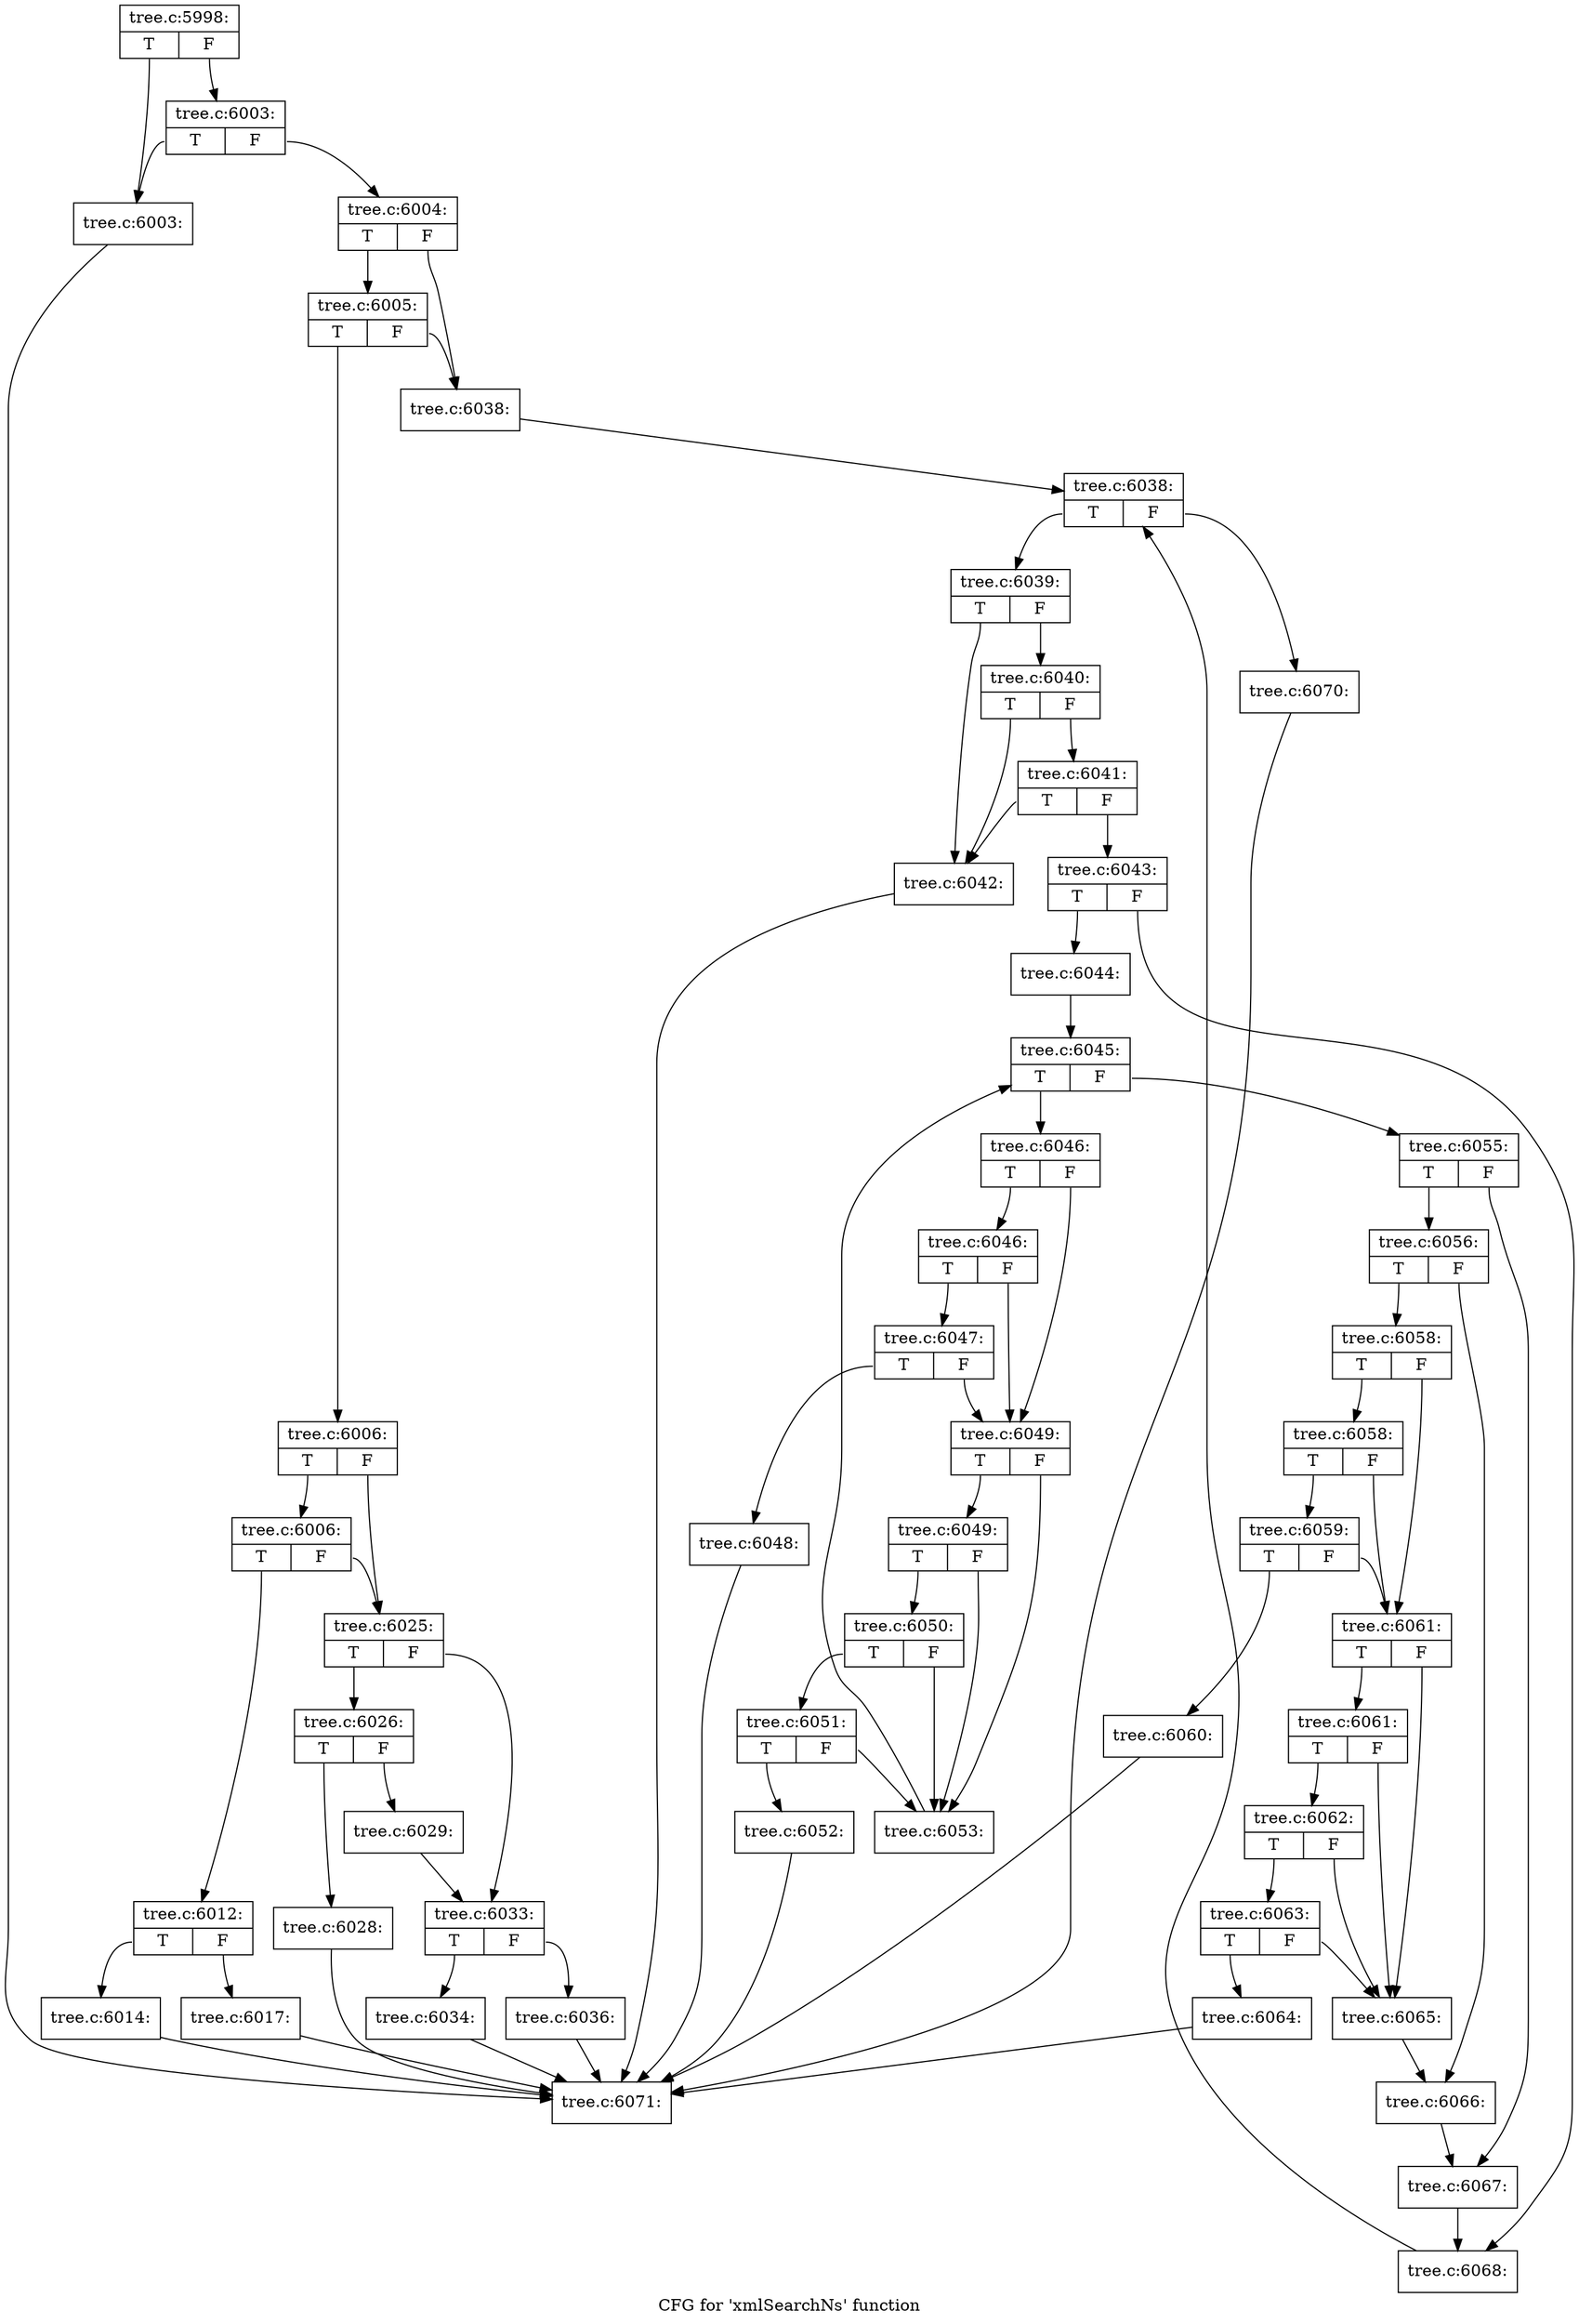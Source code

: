 digraph "CFG for 'xmlSearchNs' function" {
	label="CFG for 'xmlSearchNs' function";

	Node0x43bc1e0 [shape=record,label="{tree.c:5998:|{<s0>T|<s1>F}}"];
	Node0x43bc1e0:s0 -> Node0x43bd480;
	Node0x43bc1e0:s1 -> Node0x43bd520;
	Node0x43bd520 [shape=record,label="{tree.c:6003:|{<s0>T|<s1>F}}"];
	Node0x43bd520:s0 -> Node0x43bd480;
	Node0x43bd520:s1 -> Node0x43bd4d0;
	Node0x43bd480 [shape=record,label="{tree.c:6003:}"];
	Node0x43bd480 -> Node0x43bc510;
	Node0x43bd4d0 [shape=record,label="{tree.c:6004:|{<s0>T|<s1>F}}"];
	Node0x43bd4d0:s0 -> Node0x43bddb0;
	Node0x43bd4d0:s1 -> Node0x43bdd60;
	Node0x43bddb0 [shape=record,label="{tree.c:6005:|{<s0>T|<s1>F}}"];
	Node0x43bddb0:s0 -> Node0x43bdd10;
	Node0x43bddb0:s1 -> Node0x43bdd60;
	Node0x43bdd10 [shape=record,label="{tree.c:6006:|{<s0>T|<s1>F}}"];
	Node0x43bdd10:s0 -> Node0x45e15f0;
	Node0x43bdd10:s1 -> Node0x45e15a0;
	Node0x45e15f0 [shape=record,label="{tree.c:6006:|{<s0>T|<s1>F}}"];
	Node0x45e15f0:s0 -> Node0x45e1550;
	Node0x45e15f0:s1 -> Node0x45e15a0;
	Node0x45e1550 [shape=record,label="{tree.c:6012:|{<s0>T|<s1>F}}"];
	Node0x45e1550:s0 -> Node0x45e1f70;
	Node0x45e1550:s1 -> Node0x45e1fc0;
	Node0x45e1f70 [shape=record,label="{tree.c:6014:}"];
	Node0x45e1f70 -> Node0x43bc510;
	Node0x45e1fc0 [shape=record,label="{tree.c:6017:}"];
	Node0x45e1fc0 -> Node0x43bc510;
	Node0x45e15a0 [shape=record,label="{tree.c:6025:|{<s0>T|<s1>F}}"];
	Node0x45e15a0:s0 -> Node0x45e3b30;
	Node0x45e15a0:s1 -> Node0x45e3b80;
	Node0x45e3b30 [shape=record,label="{tree.c:6026:|{<s0>T|<s1>F}}"];
	Node0x45e3b30:s0 -> Node0x45e4180;
	Node0x45e3b30:s1 -> Node0x45e41d0;
	Node0x45e4180 [shape=record,label="{tree.c:6028:}"];
	Node0x45e4180 -> Node0x43bc510;
	Node0x45e41d0 [shape=record,label="{tree.c:6029:}"];
	Node0x45e41d0 -> Node0x45e3b80;
	Node0x45e3b80 [shape=record,label="{tree.c:6033:|{<s0>T|<s1>F}}"];
	Node0x45e3b80:s0 -> Node0x45e4720;
	Node0x45e3b80:s1 -> Node0x45e47c0;
	Node0x45e4720 [shape=record,label="{tree.c:6034:}"];
	Node0x45e4720 -> Node0x43bc510;
	Node0x45e47c0 [shape=record,label="{tree.c:6036:}"];
	Node0x45e47c0 -> Node0x43bc510;
	Node0x43bdd60 [shape=record,label="{tree.c:6038:}"];
	Node0x43bdd60 -> Node0x45e4770;
	Node0x45e4770 [shape=record,label="{tree.c:6038:|{<s0>T|<s1>F}}"];
	Node0x45e4770:s0 -> Node0x45e5ca0;
	Node0x45e4770:s1 -> Node0x45e54b0;
	Node0x45e5ca0 [shape=record,label="{tree.c:6039:|{<s0>T|<s1>F}}"];
	Node0x45e5ca0:s0 -> Node0x45e5d80;
	Node0x45e5ca0:s1 -> Node0x45e5e70;
	Node0x45e5e70 [shape=record,label="{tree.c:6040:|{<s0>T|<s1>F}}"];
	Node0x45e5e70:s0 -> Node0x45e5d80;
	Node0x45e5e70:s1 -> Node0x45e5e20;
	Node0x45e5e20 [shape=record,label="{tree.c:6041:|{<s0>T|<s1>F}}"];
	Node0x45e5e20:s0 -> Node0x45e5d80;
	Node0x45e5e20:s1 -> Node0x45e5dd0;
	Node0x45e5d80 [shape=record,label="{tree.c:6042:}"];
	Node0x45e5d80 -> Node0x43bc510;
	Node0x45e5dd0 [shape=record,label="{tree.c:6043:|{<s0>T|<s1>F}}"];
	Node0x45e5dd0:s0 -> Node0x45e69a0;
	Node0x45e5dd0:s1 -> Node0x45e69f0;
	Node0x45e69a0 [shape=record,label="{tree.c:6044:}"];
	Node0x45e69a0 -> Node0x45e7070;
	Node0x45e7070 [shape=record,label="{tree.c:6045:|{<s0>T|<s1>F}}"];
	Node0x45e7070:s0 -> Node0x45e7420;
	Node0x45e7070:s1 -> Node0x45e7250;
	Node0x45e7420 [shape=record,label="{tree.c:6046:|{<s0>T|<s1>F}}"];
	Node0x45e7420:s0 -> Node0x45e7680;
	Node0x45e7420:s1 -> Node0x45e75b0;
	Node0x45e7680 [shape=record,label="{tree.c:6046:|{<s0>T|<s1>F}}"];
	Node0x45e7680:s0 -> Node0x45e7600;
	Node0x45e7680:s1 -> Node0x45e75b0;
	Node0x45e7600 [shape=record,label="{tree.c:6047:|{<s0>T|<s1>F}}"];
	Node0x45e7600:s0 -> Node0x45e7560;
	Node0x45e7600:s1 -> Node0x45e75b0;
	Node0x45e7560 [shape=record,label="{tree.c:6048:}"];
	Node0x45e7560 -> Node0x43bc510;
	Node0x45e75b0 [shape=record,label="{tree.c:6049:|{<s0>T|<s1>F}}"];
	Node0x45e75b0:s0 -> Node0x45e82b0;
	Node0x45e75b0:s1 -> Node0x45e8160;
	Node0x45e82b0 [shape=record,label="{tree.c:6049:|{<s0>T|<s1>F}}"];
	Node0x45e82b0:s0 -> Node0x45e8230;
	Node0x45e82b0:s1 -> Node0x45e8160;
	Node0x45e8230 [shape=record,label="{tree.c:6050:|{<s0>T|<s1>F}}"];
	Node0x45e8230:s0 -> Node0x45e81b0;
	Node0x45e8230:s1 -> Node0x45e8160;
	Node0x45e81b0 [shape=record,label="{tree.c:6051:|{<s0>T|<s1>F}}"];
	Node0x45e81b0:s0 -> Node0x45e8110;
	Node0x45e81b0:s1 -> Node0x45e8160;
	Node0x45e8110 [shape=record,label="{tree.c:6052:}"];
	Node0x45e8110 -> Node0x43bc510;
	Node0x45e8160 [shape=record,label="{tree.c:6053:}"];
	Node0x45e8160 -> Node0x45e7070;
	Node0x45e7250 [shape=record,label="{tree.c:6055:|{<s0>T|<s1>F}}"];
	Node0x45e7250:s0 -> Node0x45e9580;
	Node0x45e7250:s1 -> Node0x45e95d0;
	Node0x45e9580 [shape=record,label="{tree.c:6056:|{<s0>T|<s1>F}}"];
	Node0x45e9580:s0 -> Node0x45e9bb0;
	Node0x45e9580:s1 -> Node0x45e9c00;
	Node0x45e9bb0 [shape=record,label="{tree.c:6058:|{<s0>T|<s1>F}}"];
	Node0x45e9bb0:s0 -> Node0x45ea060;
	Node0x45e9bb0:s1 -> Node0x45e9f90;
	Node0x45ea060 [shape=record,label="{tree.c:6058:|{<s0>T|<s1>F}}"];
	Node0x45ea060:s0 -> Node0x45e9fe0;
	Node0x45ea060:s1 -> Node0x45e9f90;
	Node0x45e9fe0 [shape=record,label="{tree.c:6059:|{<s0>T|<s1>F}}"];
	Node0x45e9fe0:s0 -> Node0x45e9f40;
	Node0x45e9fe0:s1 -> Node0x45e9f90;
	Node0x45e9f40 [shape=record,label="{tree.c:6060:}"];
	Node0x45e9f40 -> Node0x43bc510;
	Node0x45e9f90 [shape=record,label="{tree.c:6061:|{<s0>T|<s1>F}}"];
	Node0x45e9f90:s0 -> Node0x45ead10;
	Node0x45e9f90:s1 -> Node0x45eabc0;
	Node0x45ead10 [shape=record,label="{tree.c:6061:|{<s0>T|<s1>F}}"];
	Node0x45ead10:s0 -> Node0x45eac90;
	Node0x45ead10:s1 -> Node0x45eabc0;
	Node0x45eac90 [shape=record,label="{tree.c:6062:|{<s0>T|<s1>F}}"];
	Node0x45eac90:s0 -> Node0x45eac10;
	Node0x45eac90:s1 -> Node0x45eabc0;
	Node0x45eac10 [shape=record,label="{tree.c:6063:|{<s0>T|<s1>F}}"];
	Node0x45eac10:s0 -> Node0x45eab70;
	Node0x45eac10:s1 -> Node0x45eabc0;
	Node0x45eab70 [shape=record,label="{tree.c:6064:}"];
	Node0x45eab70 -> Node0x43bc510;
	Node0x45eabc0 [shape=record,label="{tree.c:6065:}"];
	Node0x45eabc0 -> Node0x45e9c00;
	Node0x45e9c00 [shape=record,label="{tree.c:6066:}"];
	Node0x45e9c00 -> Node0x45e95d0;
	Node0x45e95d0 [shape=record,label="{tree.c:6067:}"];
	Node0x45e95d0 -> Node0x45e69f0;
	Node0x45e69f0 [shape=record,label="{tree.c:6068:}"];
	Node0x45e69f0 -> Node0x45e4770;
	Node0x45e54b0 [shape=record,label="{tree.c:6070:}"];
	Node0x45e54b0 -> Node0x43bc510;
	Node0x43bc510 [shape=record,label="{tree.c:6071:}"];
}
